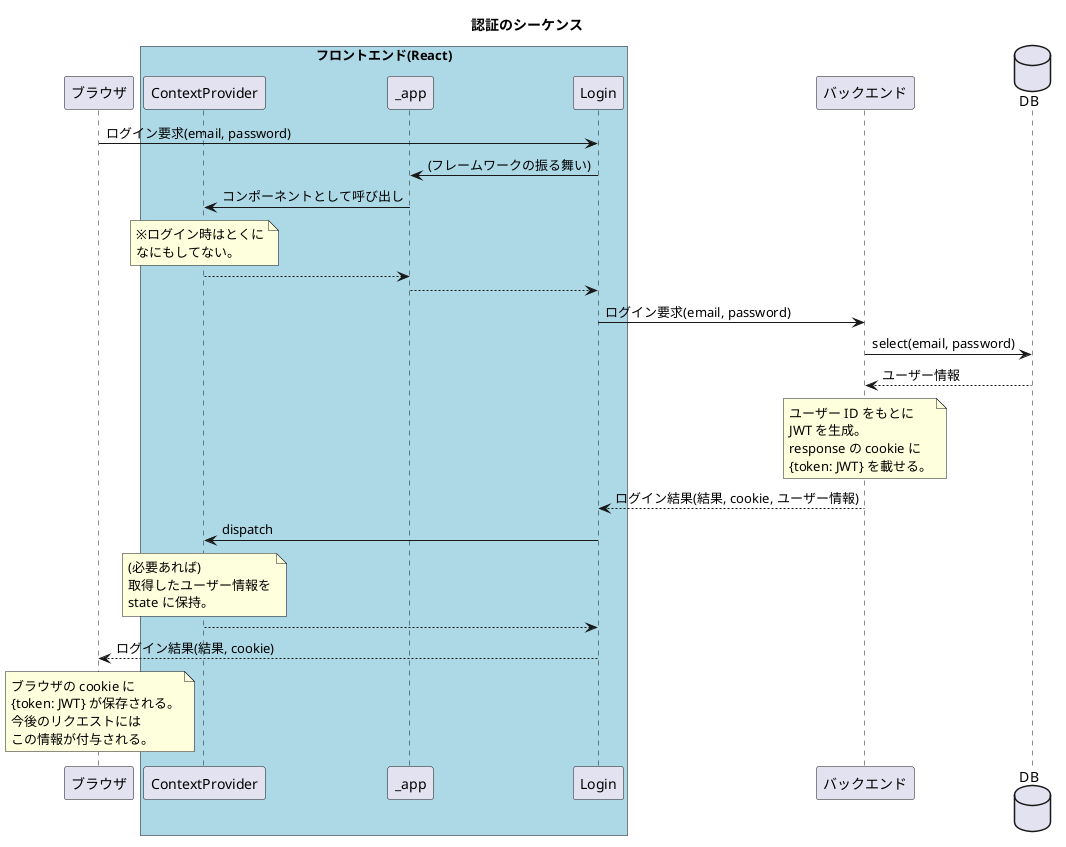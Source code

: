 @startuml authentication

title 認証のシーケンス

participant ブラウザ as browser

box "フロントエンド(React)" #LightBlue
participant ContextProvider as context
participant _app as app
participant Login as login
end box

participant バックエンド as backend
database DB as db

browser -> login : ログイン要求(email, password)

login -> app : (フレームワークの振る舞い)

app -> context : コンポーネントとして呼び出し
note over context
※ログイン時はとくに
なにもしてない。
end note

app <-- context

login <-- app

login -> backend : ログイン要求(email, password)

backend -> db : select(email, password)

backend <-- db : ユーザー情報

note over backend
ユーザー ID をもとに
JWT を生成。
response の cookie に
{token: JWT} を載せる。
end note

login <-- backend : ログイン結果(結果, cookie, ユーザー情報)

login -> context : dispatch
note over context
(必要あれば)
取得したユーザー情報を
state に保持。
end note

login <-- context

browser <-- login : ログイン結果(結果, cookie)
note over browser
ブラウザの cookie に
{token: JWT} が保存される。
今後のリクエストには
この情報が付与される。
end note

@enduml
